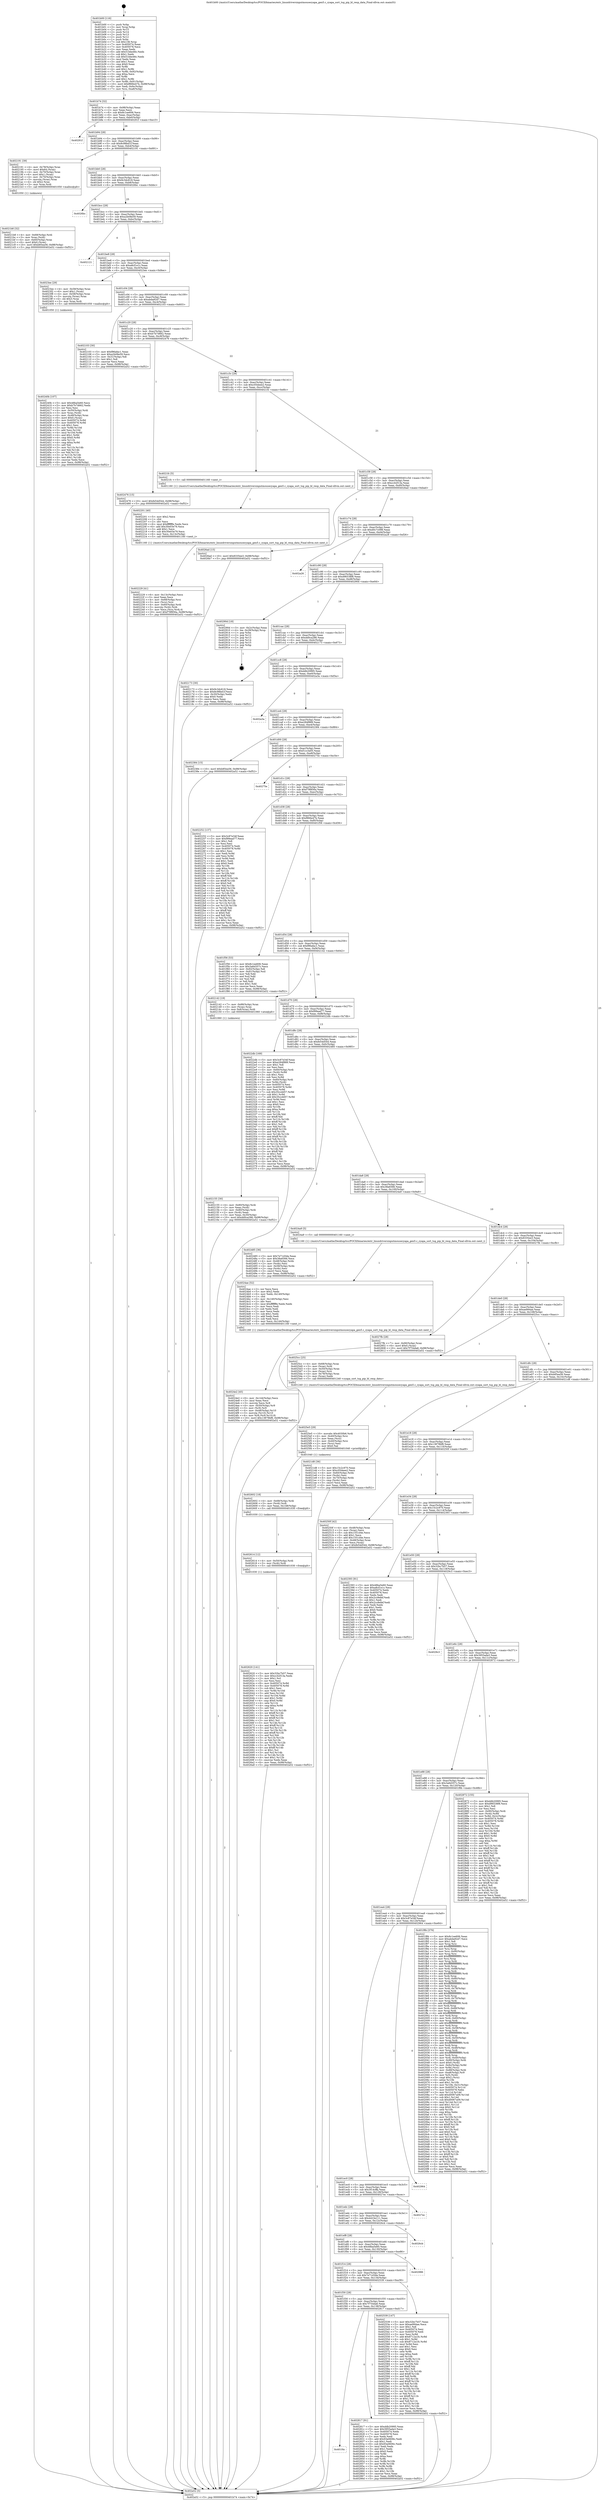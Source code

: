 digraph "0x401b00" {
  label = "0x401b00 (/mnt/c/Users/mathe/Desktop/tcc/POCII/binaries/extr_linuxdriversinputmousecyapa_gen5.c_cyapa_sort_tsg_pip_bl_resp_data_Final-ollvm.out::main(0))"
  labelloc = "t"
  node[shape=record]

  Entry [label="",width=0.3,height=0.3,shape=circle,fillcolor=black,style=filled]
  "0x401b74" [label="{
     0x401b74 [32]\l
     | [instrs]\l
     &nbsp;&nbsp;0x401b74 \<+6\>: mov -0x98(%rbp),%eax\l
     &nbsp;&nbsp;0x401b7a \<+2\>: mov %eax,%ecx\l
     &nbsp;&nbsp;0x401b7c \<+6\>: sub $0x8c1ee606,%ecx\l
     &nbsp;&nbsp;0x401b82 \<+6\>: mov %eax,-0xac(%rbp)\l
     &nbsp;&nbsp;0x401b88 \<+6\>: mov %ecx,-0xb0(%rbp)\l
     &nbsp;&nbsp;0x401b8e \<+6\>: je 000000000040291f \<main+0xe1f\>\l
  }"]
  "0x40291f" [label="{
     0x40291f\l
  }", style=dashed]
  "0x401b94" [label="{
     0x401b94 [28]\l
     | [instrs]\l
     &nbsp;&nbsp;0x401b94 \<+5\>: jmp 0000000000401b99 \<main+0x99\>\l
     &nbsp;&nbsp;0x401b99 \<+6\>: mov -0xac(%rbp),%eax\l
     &nbsp;&nbsp;0x401b9f \<+5\>: sub $0x8c98bd1f,%eax\l
     &nbsp;&nbsp;0x401ba4 \<+6\>: mov %eax,-0xb4(%rbp)\l
     &nbsp;&nbsp;0x401baa \<+6\>: je 0000000000402191 \<main+0x691\>\l
  }"]
  Exit [label="",width=0.3,height=0.3,shape=circle,fillcolor=black,style=filled,peripheries=2]
  "0x402191" [label="{
     0x402191 [39]\l
     | [instrs]\l
     &nbsp;&nbsp;0x402191 \<+4\>: mov -0x78(%rbp),%rax\l
     &nbsp;&nbsp;0x402195 \<+6\>: movl $0x64,(%rax)\l
     &nbsp;&nbsp;0x40219b \<+4\>: mov -0x70(%rbp),%rax\l
     &nbsp;&nbsp;0x40219f \<+6\>: movl $0x1,(%rax)\l
     &nbsp;&nbsp;0x4021a5 \<+4\>: mov -0x70(%rbp),%rax\l
     &nbsp;&nbsp;0x4021a9 \<+3\>: movslq (%rax),%rax\l
     &nbsp;&nbsp;0x4021ac \<+4\>: shl $0x2,%rax\l
     &nbsp;&nbsp;0x4021b0 \<+3\>: mov %rax,%rdi\l
     &nbsp;&nbsp;0x4021b3 \<+5\>: call 0000000000401050 \<malloc@plt\>\l
     | [calls]\l
     &nbsp;&nbsp;0x401050 \{1\} (unknown)\l
  }"]
  "0x401bb0" [label="{
     0x401bb0 [28]\l
     | [instrs]\l
     &nbsp;&nbsp;0x401bb0 \<+5\>: jmp 0000000000401bb5 \<main+0xb5\>\l
     &nbsp;&nbsp;0x401bb5 \<+6\>: mov -0xac(%rbp),%eax\l
     &nbsp;&nbsp;0x401bbb \<+5\>: sub $0x9c3dc618,%eax\l
     &nbsp;&nbsp;0x401bc0 \<+6\>: mov %eax,-0xb8(%rbp)\l
     &nbsp;&nbsp;0x401bc6 \<+6\>: je 00000000004026bc \<main+0xbbc\>\l
  }"]
  "0x401f4c" [label="{
     0x401f4c\l
  }", style=dashed]
  "0x4026bc" [label="{
     0x4026bc\l
  }", style=dashed]
  "0x401bcc" [label="{
     0x401bcc [28]\l
     | [instrs]\l
     &nbsp;&nbsp;0x401bcc \<+5\>: jmp 0000000000401bd1 \<main+0xd1\>\l
     &nbsp;&nbsp;0x401bd1 \<+6\>: mov -0xac(%rbp),%eax\l
     &nbsp;&nbsp;0x401bd7 \<+5\>: sub $0xa2b08e59,%eax\l
     &nbsp;&nbsp;0x401bdc \<+6\>: mov %eax,-0xbc(%rbp)\l
     &nbsp;&nbsp;0x401be2 \<+6\>: je 0000000000402121 \<main+0x621\>\l
  }"]
  "0x402817" [label="{
     0x402817 [91]\l
     | [instrs]\l
     &nbsp;&nbsp;0x402817 \<+5\>: mov $0xddb20995,%eax\l
     &nbsp;&nbsp;0x40281c \<+5\>: mov $0x3955ada3,%ecx\l
     &nbsp;&nbsp;0x402821 \<+7\>: mov 0x405074,%edx\l
     &nbsp;&nbsp;0x402828 \<+7\>: mov 0x405078,%esi\l
     &nbsp;&nbsp;0x40282f \<+2\>: mov %edx,%edi\l
     &nbsp;&nbsp;0x402831 \<+6\>: add $0x93a0606c,%edi\l
     &nbsp;&nbsp;0x402837 \<+3\>: sub $0x1,%edi\l
     &nbsp;&nbsp;0x40283a \<+6\>: sub $0x93a0606c,%edi\l
     &nbsp;&nbsp;0x402840 \<+3\>: imul %edi,%edx\l
     &nbsp;&nbsp;0x402843 \<+3\>: and $0x1,%edx\l
     &nbsp;&nbsp;0x402846 \<+3\>: cmp $0x0,%edx\l
     &nbsp;&nbsp;0x402849 \<+4\>: sete %r8b\l
     &nbsp;&nbsp;0x40284d \<+3\>: cmp $0xa,%esi\l
     &nbsp;&nbsp;0x402850 \<+4\>: setl %r9b\l
     &nbsp;&nbsp;0x402854 \<+3\>: mov %r8b,%r10b\l
     &nbsp;&nbsp;0x402857 \<+3\>: and %r9b,%r10b\l
     &nbsp;&nbsp;0x40285a \<+3\>: xor %r9b,%r8b\l
     &nbsp;&nbsp;0x40285d \<+3\>: or %r8b,%r10b\l
     &nbsp;&nbsp;0x402860 \<+4\>: test $0x1,%r10b\l
     &nbsp;&nbsp;0x402864 \<+3\>: cmovne %ecx,%eax\l
     &nbsp;&nbsp;0x402867 \<+6\>: mov %eax,-0x98(%rbp)\l
     &nbsp;&nbsp;0x40286d \<+5\>: jmp 0000000000402a52 \<main+0xf52\>\l
  }"]
  "0x402121" [label="{
     0x402121\l
  }", style=dashed]
  "0x401be8" [label="{
     0x401be8 [28]\l
     | [instrs]\l
     &nbsp;&nbsp;0x401be8 \<+5\>: jmp 0000000000401bed \<main+0xed\>\l
     &nbsp;&nbsp;0x401bed \<+6\>: mov -0xac(%rbp),%eax\l
     &nbsp;&nbsp;0x401bf3 \<+5\>: sub $0xa8cf1e1c,%eax\l
     &nbsp;&nbsp;0x401bf8 \<+6\>: mov %eax,-0xc0(%rbp)\l
     &nbsp;&nbsp;0x401bfe \<+6\>: je 00000000004023ee \<main+0x8ee\>\l
  }"]
  "0x402620" [label="{
     0x402620 [141]\l
     | [instrs]\l
     &nbsp;&nbsp;0x402620 \<+5\>: mov $0x32bc7b57,%eax\l
     &nbsp;&nbsp;0x402625 \<+5\>: mov $0xcc42f13a,%edx\l
     &nbsp;&nbsp;0x40262a \<+2\>: mov $0x1,%cl\l
     &nbsp;&nbsp;0x40262c \<+2\>: xor %esi,%esi\l
     &nbsp;&nbsp;0x40262e \<+8\>: mov 0x405074,%r8d\l
     &nbsp;&nbsp;0x402636 \<+8\>: mov 0x405078,%r9d\l
     &nbsp;&nbsp;0x40263e \<+3\>: sub $0x1,%esi\l
     &nbsp;&nbsp;0x402641 \<+3\>: mov %r8d,%r10d\l
     &nbsp;&nbsp;0x402644 \<+3\>: add %esi,%r10d\l
     &nbsp;&nbsp;0x402647 \<+4\>: imul %r10d,%r8d\l
     &nbsp;&nbsp;0x40264b \<+4\>: and $0x1,%r8d\l
     &nbsp;&nbsp;0x40264f \<+4\>: cmp $0x0,%r8d\l
     &nbsp;&nbsp;0x402653 \<+4\>: sete %r11b\l
     &nbsp;&nbsp;0x402657 \<+4\>: cmp $0xa,%r9d\l
     &nbsp;&nbsp;0x40265b \<+3\>: setl %bl\l
     &nbsp;&nbsp;0x40265e \<+3\>: mov %r11b,%r14b\l
     &nbsp;&nbsp;0x402661 \<+4\>: xor $0xff,%r14b\l
     &nbsp;&nbsp;0x402665 \<+3\>: mov %bl,%r15b\l
     &nbsp;&nbsp;0x402668 \<+4\>: xor $0xff,%r15b\l
     &nbsp;&nbsp;0x40266c \<+3\>: xor $0x1,%cl\l
     &nbsp;&nbsp;0x40266f \<+3\>: mov %r14b,%r12b\l
     &nbsp;&nbsp;0x402672 \<+4\>: and $0xff,%r12b\l
     &nbsp;&nbsp;0x402676 \<+3\>: and %cl,%r11b\l
     &nbsp;&nbsp;0x402679 \<+3\>: mov %r15b,%r13b\l
     &nbsp;&nbsp;0x40267c \<+4\>: and $0xff,%r13b\l
     &nbsp;&nbsp;0x402680 \<+2\>: and %cl,%bl\l
     &nbsp;&nbsp;0x402682 \<+3\>: or %r11b,%r12b\l
     &nbsp;&nbsp;0x402685 \<+3\>: or %bl,%r13b\l
     &nbsp;&nbsp;0x402688 \<+3\>: xor %r13b,%r12b\l
     &nbsp;&nbsp;0x40268b \<+3\>: or %r15b,%r14b\l
     &nbsp;&nbsp;0x40268e \<+4\>: xor $0xff,%r14b\l
     &nbsp;&nbsp;0x402692 \<+3\>: or $0x1,%cl\l
     &nbsp;&nbsp;0x402695 \<+3\>: and %cl,%r14b\l
     &nbsp;&nbsp;0x402698 \<+3\>: or %r14b,%r12b\l
     &nbsp;&nbsp;0x40269b \<+4\>: test $0x1,%r12b\l
     &nbsp;&nbsp;0x40269f \<+3\>: cmovne %edx,%eax\l
     &nbsp;&nbsp;0x4026a2 \<+6\>: mov %eax,-0x98(%rbp)\l
     &nbsp;&nbsp;0x4026a8 \<+5\>: jmp 0000000000402a52 \<main+0xf52\>\l
  }"]
  "0x4023ee" [label="{
     0x4023ee [29]\l
     | [instrs]\l
     &nbsp;&nbsp;0x4023ee \<+4\>: mov -0x58(%rbp),%rax\l
     &nbsp;&nbsp;0x4023f2 \<+6\>: movl $0x1,(%rax)\l
     &nbsp;&nbsp;0x4023f8 \<+4\>: mov -0x58(%rbp),%rax\l
     &nbsp;&nbsp;0x4023fc \<+3\>: movslq (%rax),%rax\l
     &nbsp;&nbsp;0x4023ff \<+4\>: shl $0x3,%rax\l
     &nbsp;&nbsp;0x402403 \<+3\>: mov %rax,%rdi\l
     &nbsp;&nbsp;0x402406 \<+5\>: call 0000000000401050 \<malloc@plt\>\l
     | [calls]\l
     &nbsp;&nbsp;0x401050 \{1\} (unknown)\l
  }"]
  "0x401c04" [label="{
     0x401c04 [28]\l
     | [instrs]\l
     &nbsp;&nbsp;0x401c04 \<+5\>: jmp 0000000000401c09 \<main+0x109\>\l
     &nbsp;&nbsp;0x401c09 \<+6\>: mov -0xac(%rbp),%eax\l
     &nbsp;&nbsp;0x401c0f \<+5\>: sub $0xabda92d7,%eax\l
     &nbsp;&nbsp;0x401c14 \<+6\>: mov %eax,-0xc4(%rbp)\l
     &nbsp;&nbsp;0x401c1a \<+6\>: je 0000000000402103 \<main+0x603\>\l
  }"]
  "0x402614" [label="{
     0x402614 [12]\l
     | [instrs]\l
     &nbsp;&nbsp;0x402614 \<+4\>: mov -0x50(%rbp),%rdi\l
     &nbsp;&nbsp;0x402618 \<+3\>: mov (%rdi),%rdi\l
     &nbsp;&nbsp;0x40261b \<+5\>: call 0000000000401030 \<free@plt\>\l
     | [calls]\l
     &nbsp;&nbsp;0x401030 \{1\} (unknown)\l
  }"]
  "0x402103" [label="{
     0x402103 [30]\l
     | [instrs]\l
     &nbsp;&nbsp;0x402103 \<+5\>: mov $0xf96afac1,%eax\l
     &nbsp;&nbsp;0x402108 \<+5\>: mov $0xa2b08e59,%ecx\l
     &nbsp;&nbsp;0x40210d \<+3\>: mov -0x31(%rbp),%dl\l
     &nbsp;&nbsp;0x402110 \<+3\>: test $0x1,%dl\l
     &nbsp;&nbsp;0x402113 \<+3\>: cmovne %ecx,%eax\l
     &nbsp;&nbsp;0x402116 \<+6\>: mov %eax,-0x98(%rbp)\l
     &nbsp;&nbsp;0x40211c \<+5\>: jmp 0000000000402a52 \<main+0xf52\>\l
  }"]
  "0x401c20" [label="{
     0x401c20 [28]\l
     | [instrs]\l
     &nbsp;&nbsp;0x401c20 \<+5\>: jmp 0000000000401c25 \<main+0x125\>\l
     &nbsp;&nbsp;0x401c25 \<+6\>: mov -0xac(%rbp),%eax\l
     &nbsp;&nbsp;0x401c2b \<+5\>: sub $0xb7b7d662,%eax\l
     &nbsp;&nbsp;0x401c30 \<+6\>: mov %eax,-0xc8(%rbp)\l
     &nbsp;&nbsp;0x401c36 \<+6\>: je 0000000000402476 \<main+0x976\>\l
  }"]
  "0x402602" [label="{
     0x402602 [18]\l
     | [instrs]\l
     &nbsp;&nbsp;0x402602 \<+4\>: mov -0x68(%rbp),%rdi\l
     &nbsp;&nbsp;0x402606 \<+3\>: mov (%rdi),%rdi\l
     &nbsp;&nbsp;0x402609 \<+6\>: mov %eax,-0x148(%rbp)\l
     &nbsp;&nbsp;0x40260f \<+5\>: call 0000000000401030 \<free@plt\>\l
     | [calls]\l
     &nbsp;&nbsp;0x401030 \{1\} (unknown)\l
  }"]
  "0x402476" [label="{
     0x402476 [15]\l
     | [instrs]\l
     &nbsp;&nbsp;0x402476 \<+10\>: movl $0xfe54d544,-0x98(%rbp)\l
     &nbsp;&nbsp;0x402480 \<+5\>: jmp 0000000000402a52 \<main+0xf52\>\l
  }"]
  "0x401c3c" [label="{
     0x401c3c [28]\l
     | [instrs]\l
     &nbsp;&nbsp;0x401c3c \<+5\>: jmp 0000000000401c41 \<main+0x141\>\l
     &nbsp;&nbsp;0x401c41 \<+6\>: mov -0xac(%rbp),%eax\l
     &nbsp;&nbsp;0x401c47 \<+5\>: sub $0xc05deee2,%eax\l
     &nbsp;&nbsp;0x401c4c \<+6\>: mov %eax,-0xcc(%rbp)\l
     &nbsp;&nbsp;0x401c52 \<+6\>: je 00000000004021fc \<main+0x6fc\>\l
  }"]
  "0x4025e5" [label="{
     0x4025e5 [29]\l
     | [instrs]\l
     &nbsp;&nbsp;0x4025e5 \<+10\>: movabs $0x4030b6,%rdi\l
     &nbsp;&nbsp;0x4025ef \<+4\>: mov -0x40(%rbp),%rsi\l
     &nbsp;&nbsp;0x4025f3 \<+2\>: mov %eax,(%rsi)\l
     &nbsp;&nbsp;0x4025f5 \<+4\>: mov -0x40(%rbp),%rsi\l
     &nbsp;&nbsp;0x4025f9 \<+2\>: mov (%rsi),%esi\l
     &nbsp;&nbsp;0x4025fb \<+2\>: mov $0x0,%al\l
     &nbsp;&nbsp;0x4025fd \<+5\>: call 0000000000401040 \<printf@plt\>\l
     | [calls]\l
     &nbsp;&nbsp;0x401040 \{1\} (unknown)\l
  }"]
  "0x4021fc" [label="{
     0x4021fc [5]\l
     | [instrs]\l
     &nbsp;&nbsp;0x4021fc \<+5\>: call 0000000000401160 \<next_i\>\l
     | [calls]\l
     &nbsp;&nbsp;0x401160 \{1\} (/mnt/c/Users/mathe/Desktop/tcc/POCII/binaries/extr_linuxdriversinputmousecyapa_gen5.c_cyapa_sort_tsg_pip_bl_resp_data_Final-ollvm.out::next_i)\l
  }"]
  "0x401c58" [label="{
     0x401c58 [28]\l
     | [instrs]\l
     &nbsp;&nbsp;0x401c58 \<+5\>: jmp 0000000000401c5d \<main+0x15d\>\l
     &nbsp;&nbsp;0x401c5d \<+6\>: mov -0xac(%rbp),%eax\l
     &nbsp;&nbsp;0x401c63 \<+5\>: sub $0xcc42f13a,%eax\l
     &nbsp;&nbsp;0x401c68 \<+6\>: mov %eax,-0xd0(%rbp)\l
     &nbsp;&nbsp;0x401c6e \<+6\>: je 00000000004026ad \<main+0xbad\>\l
  }"]
  "0x401f30" [label="{
     0x401f30 [28]\l
     | [instrs]\l
     &nbsp;&nbsp;0x401f30 \<+5\>: jmp 0000000000401f35 \<main+0x435\>\l
     &nbsp;&nbsp;0x401f35 \<+6\>: mov -0xac(%rbp),%eax\l
     &nbsp;&nbsp;0x401f3b \<+5\>: sub $0x7f754da6,%eax\l
     &nbsp;&nbsp;0x401f40 \<+6\>: mov %eax,-0x138(%rbp)\l
     &nbsp;&nbsp;0x401f46 \<+6\>: je 0000000000402817 \<main+0xd17\>\l
  }"]
  "0x4026ad" [label="{
     0x4026ad [15]\l
     | [instrs]\l
     &nbsp;&nbsp;0x4026ad \<+10\>: movl $0x8335ee3,-0x98(%rbp)\l
     &nbsp;&nbsp;0x4026b7 \<+5\>: jmp 0000000000402a52 \<main+0xf52\>\l
  }"]
  "0x401c74" [label="{
     0x401c74 [28]\l
     | [instrs]\l
     &nbsp;&nbsp;0x401c74 \<+5\>: jmp 0000000000401c79 \<main+0x179\>\l
     &nbsp;&nbsp;0x401c79 \<+6\>: mov -0xac(%rbp),%eax\l
     &nbsp;&nbsp;0x401c7f \<+5\>: sub $0xd0c7c098,%eax\l
     &nbsp;&nbsp;0x401c84 \<+6\>: mov %eax,-0xd4(%rbp)\l
     &nbsp;&nbsp;0x401c8a \<+6\>: je 0000000000402a26 \<main+0xf26\>\l
  }"]
  "0x402539" [label="{
     0x402539 [147]\l
     | [instrs]\l
     &nbsp;&nbsp;0x402539 \<+5\>: mov $0x32bc7b57,%eax\l
     &nbsp;&nbsp;0x40253e \<+5\>: mov $0xae994ae,%ecx\l
     &nbsp;&nbsp;0x402543 \<+2\>: mov $0x1,%dl\l
     &nbsp;&nbsp;0x402545 \<+7\>: mov 0x405074,%esi\l
     &nbsp;&nbsp;0x40254c \<+7\>: mov 0x405078,%edi\l
     &nbsp;&nbsp;0x402553 \<+3\>: mov %esi,%r8d\l
     &nbsp;&nbsp;0x402556 \<+7\>: add $0x8712a1fc,%r8d\l
     &nbsp;&nbsp;0x40255d \<+4\>: sub $0x1,%r8d\l
     &nbsp;&nbsp;0x402561 \<+7\>: sub $0x8712a1fc,%r8d\l
     &nbsp;&nbsp;0x402568 \<+4\>: imul %r8d,%esi\l
     &nbsp;&nbsp;0x40256c \<+3\>: and $0x1,%esi\l
     &nbsp;&nbsp;0x40256f \<+3\>: cmp $0x0,%esi\l
     &nbsp;&nbsp;0x402572 \<+4\>: sete %r9b\l
     &nbsp;&nbsp;0x402576 \<+3\>: cmp $0xa,%edi\l
     &nbsp;&nbsp;0x402579 \<+4\>: setl %r10b\l
     &nbsp;&nbsp;0x40257d \<+3\>: mov %r9b,%r11b\l
     &nbsp;&nbsp;0x402580 \<+4\>: xor $0xff,%r11b\l
     &nbsp;&nbsp;0x402584 \<+3\>: mov %r10b,%bl\l
     &nbsp;&nbsp;0x402587 \<+3\>: xor $0xff,%bl\l
     &nbsp;&nbsp;0x40258a \<+3\>: xor $0x1,%dl\l
     &nbsp;&nbsp;0x40258d \<+3\>: mov %r11b,%r14b\l
     &nbsp;&nbsp;0x402590 \<+4\>: and $0xff,%r14b\l
     &nbsp;&nbsp;0x402594 \<+3\>: and %dl,%r9b\l
     &nbsp;&nbsp;0x402597 \<+3\>: mov %bl,%r15b\l
     &nbsp;&nbsp;0x40259a \<+4\>: and $0xff,%r15b\l
     &nbsp;&nbsp;0x40259e \<+3\>: and %dl,%r10b\l
     &nbsp;&nbsp;0x4025a1 \<+3\>: or %r9b,%r14b\l
     &nbsp;&nbsp;0x4025a4 \<+3\>: or %r10b,%r15b\l
     &nbsp;&nbsp;0x4025a7 \<+3\>: xor %r15b,%r14b\l
     &nbsp;&nbsp;0x4025aa \<+3\>: or %bl,%r11b\l
     &nbsp;&nbsp;0x4025ad \<+4\>: xor $0xff,%r11b\l
     &nbsp;&nbsp;0x4025b1 \<+3\>: or $0x1,%dl\l
     &nbsp;&nbsp;0x4025b4 \<+3\>: and %dl,%r11b\l
     &nbsp;&nbsp;0x4025b7 \<+3\>: or %r11b,%r14b\l
     &nbsp;&nbsp;0x4025ba \<+4\>: test $0x1,%r14b\l
     &nbsp;&nbsp;0x4025be \<+3\>: cmovne %ecx,%eax\l
     &nbsp;&nbsp;0x4025c1 \<+6\>: mov %eax,-0x98(%rbp)\l
     &nbsp;&nbsp;0x4025c7 \<+5\>: jmp 0000000000402a52 \<main+0xf52\>\l
  }"]
  "0x402a26" [label="{
     0x402a26\l
  }", style=dashed]
  "0x401c90" [label="{
     0x401c90 [28]\l
     | [instrs]\l
     &nbsp;&nbsp;0x401c90 \<+5\>: jmp 0000000000401c95 \<main+0x195\>\l
     &nbsp;&nbsp;0x401c95 \<+6\>: mov -0xac(%rbp),%eax\l
     &nbsp;&nbsp;0x401c9b \<+5\>: sub $0xd96538f8,%eax\l
     &nbsp;&nbsp;0x401ca0 \<+6\>: mov %eax,-0xd8(%rbp)\l
     &nbsp;&nbsp;0x401ca6 \<+6\>: je 000000000040290d \<main+0xe0d\>\l
  }"]
  "0x401f14" [label="{
     0x401f14 [28]\l
     | [instrs]\l
     &nbsp;&nbsp;0x401f14 \<+5\>: jmp 0000000000401f19 \<main+0x419\>\l
     &nbsp;&nbsp;0x401f19 \<+6\>: mov -0xac(%rbp),%eax\l
     &nbsp;&nbsp;0x401f1f \<+5\>: sub $0x7e71d3da,%eax\l
     &nbsp;&nbsp;0x401f24 \<+6\>: mov %eax,-0x134(%rbp)\l
     &nbsp;&nbsp;0x401f2a \<+6\>: je 0000000000402539 \<main+0xa39\>\l
  }"]
  "0x40290d" [label="{
     0x40290d [18]\l
     | [instrs]\l
     &nbsp;&nbsp;0x40290d \<+3\>: mov -0x2c(%rbp),%eax\l
     &nbsp;&nbsp;0x402910 \<+4\>: lea -0x28(%rbp),%rsp\l
     &nbsp;&nbsp;0x402914 \<+1\>: pop %rbx\l
     &nbsp;&nbsp;0x402915 \<+2\>: pop %r12\l
     &nbsp;&nbsp;0x402917 \<+2\>: pop %r13\l
     &nbsp;&nbsp;0x402919 \<+2\>: pop %r14\l
     &nbsp;&nbsp;0x40291b \<+2\>: pop %r15\l
     &nbsp;&nbsp;0x40291d \<+1\>: pop %rbp\l
     &nbsp;&nbsp;0x40291e \<+1\>: ret\l
  }"]
  "0x401cac" [label="{
     0x401cac [28]\l
     | [instrs]\l
     &nbsp;&nbsp;0x401cac \<+5\>: jmp 0000000000401cb1 \<main+0x1b1\>\l
     &nbsp;&nbsp;0x401cb1 \<+6\>: mov -0xac(%rbp),%eax\l
     &nbsp;&nbsp;0x401cb7 \<+5\>: sub $0xdd0ca286,%eax\l
     &nbsp;&nbsp;0x401cbc \<+6\>: mov %eax,-0xdc(%rbp)\l
     &nbsp;&nbsp;0x401cc2 \<+6\>: je 0000000000402173 \<main+0x673\>\l
  }"]
  "0x402986" [label="{
     0x402986\l
  }", style=dashed]
  "0x402173" [label="{
     0x402173 [30]\l
     | [instrs]\l
     &nbsp;&nbsp;0x402173 \<+5\>: mov $0x9c3dc618,%eax\l
     &nbsp;&nbsp;0x402178 \<+5\>: mov $0x8c98bd1f,%ecx\l
     &nbsp;&nbsp;0x40217d \<+3\>: mov -0x30(%rbp),%edx\l
     &nbsp;&nbsp;0x402180 \<+3\>: cmp $0x0,%edx\l
     &nbsp;&nbsp;0x402183 \<+3\>: cmove %ecx,%eax\l
     &nbsp;&nbsp;0x402186 \<+6\>: mov %eax,-0x98(%rbp)\l
     &nbsp;&nbsp;0x40218c \<+5\>: jmp 0000000000402a52 \<main+0xf52\>\l
  }"]
  "0x401cc8" [label="{
     0x401cc8 [28]\l
     | [instrs]\l
     &nbsp;&nbsp;0x401cc8 \<+5\>: jmp 0000000000401ccd \<main+0x1cd\>\l
     &nbsp;&nbsp;0x401ccd \<+6\>: mov -0xac(%rbp),%eax\l
     &nbsp;&nbsp;0x401cd3 \<+5\>: sub $0xddb20995,%eax\l
     &nbsp;&nbsp;0x401cd8 \<+6\>: mov %eax,-0xe0(%rbp)\l
     &nbsp;&nbsp;0x401cde \<+6\>: je 0000000000402a3a \<main+0xf3a\>\l
  }"]
  "0x401ef8" [label="{
     0x401ef8 [28]\l
     | [instrs]\l
     &nbsp;&nbsp;0x401ef8 \<+5\>: jmp 0000000000401efd \<main+0x3fd\>\l
     &nbsp;&nbsp;0x401efd \<+6\>: mov -0xac(%rbp),%eax\l
     &nbsp;&nbsp;0x401f03 \<+5\>: sub $0x48ba5e60,%eax\l
     &nbsp;&nbsp;0x401f08 \<+6\>: mov %eax,-0x130(%rbp)\l
     &nbsp;&nbsp;0x401f0e \<+6\>: je 0000000000402986 \<main+0xe86\>\l
  }"]
  "0x402a3a" [label="{
     0x402a3a\l
  }", style=dashed]
  "0x401ce4" [label="{
     0x401ce4 [28]\l
     | [instrs]\l
     &nbsp;&nbsp;0x401ce4 \<+5\>: jmp 0000000000401ce9 \<main+0x1e9\>\l
     &nbsp;&nbsp;0x401ce9 \<+6\>: mov -0xac(%rbp),%eax\l
     &nbsp;&nbsp;0x401cef \<+5\>: sub $0xe284f889,%eax\l
     &nbsp;&nbsp;0x401cf4 \<+6\>: mov %eax,-0xe4(%rbp)\l
     &nbsp;&nbsp;0x401cfa \<+6\>: je 0000000000402384 \<main+0x884\>\l
  }"]
  "0x4026cb" [label="{
     0x4026cb\l
  }", style=dashed]
  "0x402384" [label="{
     0x402384 [15]\l
     | [instrs]\l
     &nbsp;&nbsp;0x402384 \<+10\>: movl $0xb85ea56,-0x98(%rbp)\l
     &nbsp;&nbsp;0x40238e \<+5\>: jmp 0000000000402a52 \<main+0xf52\>\l
  }"]
  "0x401d00" [label="{
     0x401d00 [28]\l
     | [instrs]\l
     &nbsp;&nbsp;0x401d00 \<+5\>: jmp 0000000000401d05 \<main+0x205\>\l
     &nbsp;&nbsp;0x401d05 \<+6\>: mov -0xac(%rbp),%eax\l
     &nbsp;&nbsp;0x401d0b \<+5\>: sub $0xf1cc3a05,%eax\l
     &nbsp;&nbsp;0x401d10 \<+6\>: mov %eax,-0xe8(%rbp)\l
     &nbsp;&nbsp;0x401d16 \<+6\>: je 000000000040275e \<main+0xc5e\>\l
  }"]
  "0x401edc" [label="{
     0x401edc [28]\l
     | [instrs]\l
     &nbsp;&nbsp;0x401edc \<+5\>: jmp 0000000000401ee1 \<main+0x3e1\>\l
     &nbsp;&nbsp;0x401ee1 \<+6\>: mov -0xac(%rbp),%eax\l
     &nbsp;&nbsp;0x401ee7 \<+5\>: sub $0x4423e111,%eax\l
     &nbsp;&nbsp;0x401eec \<+6\>: mov %eax,-0x12c(%rbp)\l
     &nbsp;&nbsp;0x401ef2 \<+6\>: je 00000000004026cb \<main+0xbcb\>\l
  }"]
  "0x40275e" [label="{
     0x40275e\l
  }", style=dashed]
  "0x401d1c" [label="{
     0x401d1c [28]\l
     | [instrs]\l
     &nbsp;&nbsp;0x401d1c \<+5\>: jmp 0000000000401d21 \<main+0x221\>\l
     &nbsp;&nbsp;0x401d21 \<+6\>: mov -0xac(%rbp),%eax\l
     &nbsp;&nbsp;0x401d27 \<+5\>: sub $0xf79f856a,%eax\l
     &nbsp;&nbsp;0x401d2c \<+6\>: mov %eax,-0xec(%rbp)\l
     &nbsp;&nbsp;0x401d32 \<+6\>: je 0000000000402252 \<main+0x752\>\l
  }"]
  "0x4027ec" [label="{
     0x4027ec\l
  }", style=dashed]
  "0x402252" [label="{
     0x402252 [137]\l
     | [instrs]\l
     &nbsp;&nbsp;0x402252 \<+5\>: mov $0x3c87e34f,%eax\l
     &nbsp;&nbsp;0x402257 \<+5\>: mov $0xf99ead77,%ecx\l
     &nbsp;&nbsp;0x40225c \<+2\>: mov $0x1,%dl\l
     &nbsp;&nbsp;0x40225e \<+2\>: xor %esi,%esi\l
     &nbsp;&nbsp;0x402260 \<+7\>: mov 0x405074,%edi\l
     &nbsp;&nbsp;0x402267 \<+8\>: mov 0x405078,%r8d\l
     &nbsp;&nbsp;0x40226f \<+3\>: sub $0x1,%esi\l
     &nbsp;&nbsp;0x402272 \<+3\>: mov %edi,%r9d\l
     &nbsp;&nbsp;0x402275 \<+3\>: add %esi,%r9d\l
     &nbsp;&nbsp;0x402278 \<+4\>: imul %r9d,%edi\l
     &nbsp;&nbsp;0x40227c \<+3\>: and $0x1,%edi\l
     &nbsp;&nbsp;0x40227f \<+3\>: cmp $0x0,%edi\l
     &nbsp;&nbsp;0x402282 \<+4\>: sete %r10b\l
     &nbsp;&nbsp;0x402286 \<+4\>: cmp $0xa,%r8d\l
     &nbsp;&nbsp;0x40228a \<+4\>: setl %r11b\l
     &nbsp;&nbsp;0x40228e \<+3\>: mov %r10b,%bl\l
     &nbsp;&nbsp;0x402291 \<+3\>: xor $0xff,%bl\l
     &nbsp;&nbsp;0x402294 \<+3\>: mov %r11b,%r14b\l
     &nbsp;&nbsp;0x402297 \<+4\>: xor $0xff,%r14b\l
     &nbsp;&nbsp;0x40229b \<+3\>: xor $0x0,%dl\l
     &nbsp;&nbsp;0x40229e \<+3\>: mov %bl,%r15b\l
     &nbsp;&nbsp;0x4022a1 \<+4\>: and $0x0,%r15b\l
     &nbsp;&nbsp;0x4022a5 \<+3\>: and %dl,%r10b\l
     &nbsp;&nbsp;0x4022a8 \<+3\>: mov %r14b,%r12b\l
     &nbsp;&nbsp;0x4022ab \<+4\>: and $0x0,%r12b\l
     &nbsp;&nbsp;0x4022af \<+3\>: and %dl,%r11b\l
     &nbsp;&nbsp;0x4022b2 \<+3\>: or %r10b,%r15b\l
     &nbsp;&nbsp;0x4022b5 \<+3\>: or %r11b,%r12b\l
     &nbsp;&nbsp;0x4022b8 \<+3\>: xor %r12b,%r15b\l
     &nbsp;&nbsp;0x4022bb \<+3\>: or %r14b,%bl\l
     &nbsp;&nbsp;0x4022be \<+3\>: xor $0xff,%bl\l
     &nbsp;&nbsp;0x4022c1 \<+3\>: or $0x0,%dl\l
     &nbsp;&nbsp;0x4022c4 \<+2\>: and %dl,%bl\l
     &nbsp;&nbsp;0x4022c6 \<+3\>: or %bl,%r15b\l
     &nbsp;&nbsp;0x4022c9 \<+4\>: test $0x1,%r15b\l
     &nbsp;&nbsp;0x4022cd \<+3\>: cmovne %ecx,%eax\l
     &nbsp;&nbsp;0x4022d0 \<+6\>: mov %eax,-0x98(%rbp)\l
     &nbsp;&nbsp;0x4022d6 \<+5\>: jmp 0000000000402a52 \<main+0xf52\>\l
  }"]
  "0x401d38" [label="{
     0x401d38 [28]\l
     | [instrs]\l
     &nbsp;&nbsp;0x401d38 \<+5\>: jmp 0000000000401d3d \<main+0x23d\>\l
     &nbsp;&nbsp;0x401d3d \<+6\>: mov -0xac(%rbp),%eax\l
     &nbsp;&nbsp;0x401d43 \<+5\>: sub $0xf866e47b,%eax\l
     &nbsp;&nbsp;0x401d48 \<+6\>: mov %eax,-0xf0(%rbp)\l
     &nbsp;&nbsp;0x401d4e \<+6\>: je 0000000000401f56 \<main+0x456\>\l
  }"]
  "0x401ec0" [label="{
     0x401ec0 [28]\l
     | [instrs]\l
     &nbsp;&nbsp;0x401ec0 \<+5\>: jmp 0000000000401ec5 \<main+0x3c5\>\l
     &nbsp;&nbsp;0x401ec5 \<+6\>: mov -0xac(%rbp),%eax\l
     &nbsp;&nbsp;0x401ecb \<+5\>: sub $0x3f14cffa,%eax\l
     &nbsp;&nbsp;0x401ed0 \<+6\>: mov %eax,-0x128(%rbp)\l
     &nbsp;&nbsp;0x401ed6 \<+6\>: je 00000000004027ec \<main+0xcec\>\l
  }"]
  "0x401f56" [label="{
     0x401f56 [53]\l
     | [instrs]\l
     &nbsp;&nbsp;0x401f56 \<+5\>: mov $0x8c1ee606,%eax\l
     &nbsp;&nbsp;0x401f5b \<+5\>: mov $0x3a6d357c,%ecx\l
     &nbsp;&nbsp;0x401f60 \<+6\>: mov -0x92(%rbp),%dl\l
     &nbsp;&nbsp;0x401f66 \<+7\>: mov -0x91(%rbp),%sil\l
     &nbsp;&nbsp;0x401f6d \<+3\>: mov %dl,%dil\l
     &nbsp;&nbsp;0x401f70 \<+3\>: and %sil,%dil\l
     &nbsp;&nbsp;0x401f73 \<+3\>: xor %sil,%dl\l
     &nbsp;&nbsp;0x401f76 \<+3\>: or %dl,%dil\l
     &nbsp;&nbsp;0x401f79 \<+4\>: test $0x1,%dil\l
     &nbsp;&nbsp;0x401f7d \<+3\>: cmovne %ecx,%eax\l
     &nbsp;&nbsp;0x401f80 \<+6\>: mov %eax,-0x98(%rbp)\l
     &nbsp;&nbsp;0x401f86 \<+5\>: jmp 0000000000402a52 \<main+0xf52\>\l
  }"]
  "0x401d54" [label="{
     0x401d54 [28]\l
     | [instrs]\l
     &nbsp;&nbsp;0x401d54 \<+5\>: jmp 0000000000401d59 \<main+0x259\>\l
     &nbsp;&nbsp;0x401d59 \<+6\>: mov -0xac(%rbp),%eax\l
     &nbsp;&nbsp;0x401d5f \<+5\>: sub $0xf96afac1,%eax\l
     &nbsp;&nbsp;0x401d64 \<+6\>: mov %eax,-0xf4(%rbp)\l
     &nbsp;&nbsp;0x401d6a \<+6\>: je 0000000000402142 \<main+0x642\>\l
  }"]
  "0x402a52" [label="{
     0x402a52 [5]\l
     | [instrs]\l
     &nbsp;&nbsp;0x402a52 \<+5\>: jmp 0000000000401b74 \<main+0x74\>\l
  }"]
  "0x401b00" [label="{
     0x401b00 [116]\l
     | [instrs]\l
     &nbsp;&nbsp;0x401b00 \<+1\>: push %rbp\l
     &nbsp;&nbsp;0x401b01 \<+3\>: mov %rsp,%rbp\l
     &nbsp;&nbsp;0x401b04 \<+2\>: push %r15\l
     &nbsp;&nbsp;0x401b06 \<+2\>: push %r14\l
     &nbsp;&nbsp;0x401b08 \<+2\>: push %r13\l
     &nbsp;&nbsp;0x401b0a \<+2\>: push %r12\l
     &nbsp;&nbsp;0x401b0c \<+1\>: push %rbx\l
     &nbsp;&nbsp;0x401b0d \<+7\>: sub $0x138,%rsp\l
     &nbsp;&nbsp;0x401b14 \<+7\>: mov 0x405074,%eax\l
     &nbsp;&nbsp;0x401b1b \<+7\>: mov 0x405078,%ecx\l
     &nbsp;&nbsp;0x401b22 \<+2\>: mov %eax,%edx\l
     &nbsp;&nbsp;0x401b24 \<+6\>: add $0x51bbe46c,%edx\l
     &nbsp;&nbsp;0x401b2a \<+3\>: sub $0x1,%edx\l
     &nbsp;&nbsp;0x401b2d \<+6\>: sub $0x51bbe46c,%edx\l
     &nbsp;&nbsp;0x401b33 \<+3\>: imul %edx,%eax\l
     &nbsp;&nbsp;0x401b36 \<+3\>: and $0x1,%eax\l
     &nbsp;&nbsp;0x401b39 \<+3\>: cmp $0x0,%eax\l
     &nbsp;&nbsp;0x401b3c \<+4\>: sete %r8b\l
     &nbsp;&nbsp;0x401b40 \<+4\>: and $0x1,%r8b\l
     &nbsp;&nbsp;0x401b44 \<+7\>: mov %r8b,-0x92(%rbp)\l
     &nbsp;&nbsp;0x401b4b \<+3\>: cmp $0xa,%ecx\l
     &nbsp;&nbsp;0x401b4e \<+4\>: setl %r8b\l
     &nbsp;&nbsp;0x401b52 \<+4\>: and $0x1,%r8b\l
     &nbsp;&nbsp;0x401b56 \<+7\>: mov %r8b,-0x91(%rbp)\l
     &nbsp;&nbsp;0x401b5d \<+10\>: movl $0xf866e47b,-0x98(%rbp)\l
     &nbsp;&nbsp;0x401b67 \<+6\>: mov %edi,-0x9c(%rbp)\l
     &nbsp;&nbsp;0x401b6d \<+7\>: mov %rsi,-0xa8(%rbp)\l
  }"]
  "0x402964" [label="{
     0x402964\l
  }", style=dashed]
  "0x402142" [label="{
     0x402142 [19]\l
     | [instrs]\l
     &nbsp;&nbsp;0x402142 \<+7\>: mov -0x88(%rbp),%rax\l
     &nbsp;&nbsp;0x402149 \<+3\>: mov (%rax),%rax\l
     &nbsp;&nbsp;0x40214c \<+4\>: mov 0x8(%rax),%rdi\l
     &nbsp;&nbsp;0x402150 \<+5\>: call 0000000000401060 \<atoi@plt\>\l
     | [calls]\l
     &nbsp;&nbsp;0x401060 \{1\} (unknown)\l
  }"]
  "0x401d70" [label="{
     0x401d70 [28]\l
     | [instrs]\l
     &nbsp;&nbsp;0x401d70 \<+5\>: jmp 0000000000401d75 \<main+0x275\>\l
     &nbsp;&nbsp;0x401d75 \<+6\>: mov -0xac(%rbp),%eax\l
     &nbsp;&nbsp;0x401d7b \<+5\>: sub $0xf99ead77,%eax\l
     &nbsp;&nbsp;0x401d80 \<+6\>: mov %eax,-0xf8(%rbp)\l
     &nbsp;&nbsp;0x401d86 \<+6\>: je 00000000004022db \<main+0x7db\>\l
  }"]
  "0x4024e2" [label="{
     0x4024e2 [45]\l
     | [instrs]\l
     &nbsp;&nbsp;0x4024e2 \<+6\>: mov -0x144(%rbp),%ecx\l
     &nbsp;&nbsp;0x4024e8 \<+3\>: imul %eax,%ecx\l
     &nbsp;&nbsp;0x4024eb \<+3\>: movslq %ecx,%r8\l
     &nbsp;&nbsp;0x4024ee \<+4\>: mov -0x50(%rbp),%r9\l
     &nbsp;&nbsp;0x4024f2 \<+3\>: mov (%r9),%r9\l
     &nbsp;&nbsp;0x4024f5 \<+4\>: mov -0x48(%rbp),%r10\l
     &nbsp;&nbsp;0x4024f9 \<+3\>: movslq (%r10),%r10\l
     &nbsp;&nbsp;0x4024fc \<+4\>: mov %r8,(%r9,%r10,8)\l
     &nbsp;&nbsp;0x402500 \<+10\>: movl $0x13879bf8,-0x98(%rbp)\l
     &nbsp;&nbsp;0x40250a \<+5\>: jmp 0000000000402a52 \<main+0xf52\>\l
  }"]
  "0x4022db" [label="{
     0x4022db [169]\l
     | [instrs]\l
     &nbsp;&nbsp;0x4022db \<+5\>: mov $0x3c87e34f,%eax\l
     &nbsp;&nbsp;0x4022e0 \<+5\>: mov $0xe284f889,%ecx\l
     &nbsp;&nbsp;0x4022e5 \<+2\>: mov $0x1,%dl\l
     &nbsp;&nbsp;0x4022e7 \<+2\>: xor %esi,%esi\l
     &nbsp;&nbsp;0x4022e9 \<+4\>: mov -0x60(%rbp),%rdi\l
     &nbsp;&nbsp;0x4022ed \<+3\>: mov (%rdi),%r8d\l
     &nbsp;&nbsp;0x4022f0 \<+3\>: sub $0x1,%esi\l
     &nbsp;&nbsp;0x4022f3 \<+3\>: sub %esi,%r8d\l
     &nbsp;&nbsp;0x4022f6 \<+4\>: mov -0x60(%rbp),%rdi\l
     &nbsp;&nbsp;0x4022fa \<+3\>: mov %r8d,(%rdi)\l
     &nbsp;&nbsp;0x4022fd \<+7\>: mov 0x405074,%esi\l
     &nbsp;&nbsp;0x402304 \<+8\>: mov 0x405078,%r8d\l
     &nbsp;&nbsp;0x40230c \<+3\>: mov %esi,%r9d\l
     &nbsp;&nbsp;0x40230f \<+7\>: sub $0x35ccdd57,%r9d\l
     &nbsp;&nbsp;0x402316 \<+4\>: sub $0x1,%r9d\l
     &nbsp;&nbsp;0x40231a \<+7\>: add $0x35ccdd57,%r9d\l
     &nbsp;&nbsp;0x402321 \<+4\>: imul %r9d,%esi\l
     &nbsp;&nbsp;0x402325 \<+3\>: and $0x1,%esi\l
     &nbsp;&nbsp;0x402328 \<+3\>: cmp $0x0,%esi\l
     &nbsp;&nbsp;0x40232b \<+4\>: sete %r10b\l
     &nbsp;&nbsp;0x40232f \<+4\>: cmp $0xa,%r8d\l
     &nbsp;&nbsp;0x402333 \<+4\>: setl %r11b\l
     &nbsp;&nbsp;0x402337 \<+3\>: mov %r10b,%bl\l
     &nbsp;&nbsp;0x40233a \<+3\>: xor $0xff,%bl\l
     &nbsp;&nbsp;0x40233d \<+3\>: mov %r11b,%r14b\l
     &nbsp;&nbsp;0x402340 \<+4\>: xor $0xff,%r14b\l
     &nbsp;&nbsp;0x402344 \<+3\>: xor $0x1,%dl\l
     &nbsp;&nbsp;0x402347 \<+3\>: mov %bl,%r15b\l
     &nbsp;&nbsp;0x40234a \<+4\>: and $0xff,%r15b\l
     &nbsp;&nbsp;0x40234e \<+3\>: and %dl,%r10b\l
     &nbsp;&nbsp;0x402351 \<+3\>: mov %r14b,%r12b\l
     &nbsp;&nbsp;0x402354 \<+4\>: and $0xff,%r12b\l
     &nbsp;&nbsp;0x402358 \<+3\>: and %dl,%r11b\l
     &nbsp;&nbsp;0x40235b \<+3\>: or %r10b,%r15b\l
     &nbsp;&nbsp;0x40235e \<+3\>: or %r11b,%r12b\l
     &nbsp;&nbsp;0x402361 \<+3\>: xor %r12b,%r15b\l
     &nbsp;&nbsp;0x402364 \<+3\>: or %r14b,%bl\l
     &nbsp;&nbsp;0x402367 \<+3\>: xor $0xff,%bl\l
     &nbsp;&nbsp;0x40236a \<+3\>: or $0x1,%dl\l
     &nbsp;&nbsp;0x40236d \<+2\>: and %dl,%bl\l
     &nbsp;&nbsp;0x40236f \<+3\>: or %bl,%r15b\l
     &nbsp;&nbsp;0x402372 \<+4\>: test $0x1,%r15b\l
     &nbsp;&nbsp;0x402376 \<+3\>: cmovne %ecx,%eax\l
     &nbsp;&nbsp;0x402379 \<+6\>: mov %eax,-0x98(%rbp)\l
     &nbsp;&nbsp;0x40237f \<+5\>: jmp 0000000000402a52 \<main+0xf52\>\l
  }"]
  "0x401d8c" [label="{
     0x401d8c [28]\l
     | [instrs]\l
     &nbsp;&nbsp;0x401d8c \<+5\>: jmp 0000000000401d91 \<main+0x291\>\l
     &nbsp;&nbsp;0x401d91 \<+6\>: mov -0xac(%rbp),%eax\l
     &nbsp;&nbsp;0x401d97 \<+5\>: sub $0xfe54d544,%eax\l
     &nbsp;&nbsp;0x401d9c \<+6\>: mov %eax,-0xfc(%rbp)\l
     &nbsp;&nbsp;0x401da2 \<+6\>: je 0000000000402485 \<main+0x985\>\l
  }"]
  "0x4024ae" [label="{
     0x4024ae [52]\l
     | [instrs]\l
     &nbsp;&nbsp;0x4024ae \<+2\>: xor %ecx,%ecx\l
     &nbsp;&nbsp;0x4024b0 \<+5\>: mov $0x2,%edx\l
     &nbsp;&nbsp;0x4024b5 \<+6\>: mov %edx,-0x140(%rbp)\l
     &nbsp;&nbsp;0x4024bb \<+1\>: cltd\l
     &nbsp;&nbsp;0x4024bc \<+6\>: mov -0x140(%rbp),%esi\l
     &nbsp;&nbsp;0x4024c2 \<+2\>: idiv %esi\l
     &nbsp;&nbsp;0x4024c4 \<+6\>: imul $0xfffffffe,%edx,%edx\l
     &nbsp;&nbsp;0x4024ca \<+2\>: mov %ecx,%edi\l
     &nbsp;&nbsp;0x4024cc \<+2\>: sub %edx,%edi\l
     &nbsp;&nbsp;0x4024ce \<+2\>: mov %ecx,%edx\l
     &nbsp;&nbsp;0x4024d0 \<+3\>: sub $0x1,%edx\l
     &nbsp;&nbsp;0x4024d3 \<+2\>: add %edx,%edi\l
     &nbsp;&nbsp;0x4024d5 \<+2\>: sub %edi,%ecx\l
     &nbsp;&nbsp;0x4024d7 \<+6\>: mov %ecx,-0x144(%rbp)\l
     &nbsp;&nbsp;0x4024dd \<+5\>: call 0000000000401160 \<next_i\>\l
     | [calls]\l
     &nbsp;&nbsp;0x401160 \{1\} (/mnt/c/Users/mathe/Desktop/tcc/POCII/binaries/extr_linuxdriversinputmousecyapa_gen5.c_cyapa_sort_tsg_pip_bl_resp_data_Final-ollvm.out::next_i)\l
  }"]
  "0x402485" [label="{
     0x402485 [36]\l
     | [instrs]\l
     &nbsp;&nbsp;0x402485 \<+5\>: mov $0x7e71d3da,%eax\l
     &nbsp;&nbsp;0x40248a \<+5\>: mov $0x38a6566,%ecx\l
     &nbsp;&nbsp;0x40248f \<+4\>: mov -0x48(%rbp),%rdx\l
     &nbsp;&nbsp;0x402493 \<+2\>: mov (%rdx),%esi\l
     &nbsp;&nbsp;0x402495 \<+4\>: mov -0x58(%rbp),%rdx\l
     &nbsp;&nbsp;0x402499 \<+2\>: cmp (%rdx),%esi\l
     &nbsp;&nbsp;0x40249b \<+3\>: cmovl %ecx,%eax\l
     &nbsp;&nbsp;0x40249e \<+6\>: mov %eax,-0x98(%rbp)\l
     &nbsp;&nbsp;0x4024a4 \<+5\>: jmp 0000000000402a52 \<main+0xf52\>\l
  }"]
  "0x401da8" [label="{
     0x401da8 [28]\l
     | [instrs]\l
     &nbsp;&nbsp;0x401da8 \<+5\>: jmp 0000000000401dad \<main+0x2ad\>\l
     &nbsp;&nbsp;0x401dad \<+6\>: mov -0xac(%rbp),%eax\l
     &nbsp;&nbsp;0x401db3 \<+5\>: sub $0x38a6566,%eax\l
     &nbsp;&nbsp;0x401db8 \<+6\>: mov %eax,-0x100(%rbp)\l
     &nbsp;&nbsp;0x401dbe \<+6\>: je 00000000004024a9 \<main+0x9a9\>\l
  }"]
  "0x40240b" [label="{
     0x40240b [107]\l
     | [instrs]\l
     &nbsp;&nbsp;0x40240b \<+5\>: mov $0x48ba5e60,%ecx\l
     &nbsp;&nbsp;0x402410 \<+5\>: mov $0xb7b7d662,%edx\l
     &nbsp;&nbsp;0x402415 \<+2\>: xor %esi,%esi\l
     &nbsp;&nbsp;0x402417 \<+4\>: mov -0x50(%rbp),%rdi\l
     &nbsp;&nbsp;0x40241b \<+3\>: mov %rax,(%rdi)\l
     &nbsp;&nbsp;0x40241e \<+4\>: mov -0x48(%rbp),%rax\l
     &nbsp;&nbsp;0x402422 \<+6\>: movl $0x0,(%rax)\l
     &nbsp;&nbsp;0x402428 \<+8\>: mov 0x405074,%r8d\l
     &nbsp;&nbsp;0x402430 \<+8\>: mov 0x405078,%r9d\l
     &nbsp;&nbsp;0x402438 \<+3\>: sub $0x1,%esi\l
     &nbsp;&nbsp;0x40243b \<+3\>: mov %r8d,%r10d\l
     &nbsp;&nbsp;0x40243e \<+3\>: add %esi,%r10d\l
     &nbsp;&nbsp;0x402441 \<+4\>: imul %r10d,%r8d\l
     &nbsp;&nbsp;0x402445 \<+4\>: and $0x1,%r8d\l
     &nbsp;&nbsp;0x402449 \<+4\>: cmp $0x0,%r8d\l
     &nbsp;&nbsp;0x40244d \<+4\>: sete %r11b\l
     &nbsp;&nbsp;0x402451 \<+4\>: cmp $0xa,%r9d\l
     &nbsp;&nbsp;0x402455 \<+3\>: setl %bl\l
     &nbsp;&nbsp;0x402458 \<+3\>: mov %r11b,%r14b\l
     &nbsp;&nbsp;0x40245b \<+3\>: and %bl,%r14b\l
     &nbsp;&nbsp;0x40245e \<+3\>: xor %bl,%r11b\l
     &nbsp;&nbsp;0x402461 \<+3\>: or %r11b,%r14b\l
     &nbsp;&nbsp;0x402464 \<+4\>: test $0x1,%r14b\l
     &nbsp;&nbsp;0x402468 \<+3\>: cmovne %edx,%ecx\l
     &nbsp;&nbsp;0x40246b \<+6\>: mov %ecx,-0x98(%rbp)\l
     &nbsp;&nbsp;0x402471 \<+5\>: jmp 0000000000402a52 \<main+0xf52\>\l
  }"]
  "0x4024a9" [label="{
     0x4024a9 [5]\l
     | [instrs]\l
     &nbsp;&nbsp;0x4024a9 \<+5\>: call 0000000000401160 \<next_i\>\l
     | [calls]\l
     &nbsp;&nbsp;0x401160 \{1\} (/mnt/c/Users/mathe/Desktop/tcc/POCII/binaries/extr_linuxdriversinputmousecyapa_gen5.c_cyapa_sort_tsg_pip_bl_resp_data_Final-ollvm.out::next_i)\l
  }"]
  "0x401dc4" [label="{
     0x401dc4 [28]\l
     | [instrs]\l
     &nbsp;&nbsp;0x401dc4 \<+5\>: jmp 0000000000401dc9 \<main+0x2c9\>\l
     &nbsp;&nbsp;0x401dc9 \<+6\>: mov -0xac(%rbp),%eax\l
     &nbsp;&nbsp;0x401dcf \<+5\>: sub $0x8335ee3,%eax\l
     &nbsp;&nbsp;0x401dd4 \<+6\>: mov %eax,-0x104(%rbp)\l
     &nbsp;&nbsp;0x401dda \<+6\>: je 00000000004027fb \<main+0xcfb\>\l
  }"]
  "0x402229" [label="{
     0x402229 [41]\l
     | [instrs]\l
     &nbsp;&nbsp;0x402229 \<+6\>: mov -0x13c(%rbp),%ecx\l
     &nbsp;&nbsp;0x40222f \<+3\>: imul %eax,%ecx\l
     &nbsp;&nbsp;0x402232 \<+4\>: mov -0x68(%rbp),%rsi\l
     &nbsp;&nbsp;0x402236 \<+3\>: mov (%rsi),%rsi\l
     &nbsp;&nbsp;0x402239 \<+4\>: mov -0x60(%rbp),%rdi\l
     &nbsp;&nbsp;0x40223d \<+3\>: movslq (%rdi),%rdi\l
     &nbsp;&nbsp;0x402240 \<+3\>: mov %ecx,(%rsi,%rdi,4)\l
     &nbsp;&nbsp;0x402243 \<+10\>: movl $0xf79f856a,-0x98(%rbp)\l
     &nbsp;&nbsp;0x40224d \<+5\>: jmp 0000000000402a52 \<main+0xf52\>\l
  }"]
  "0x4027fb" [label="{
     0x4027fb [28]\l
     | [instrs]\l
     &nbsp;&nbsp;0x4027fb \<+7\>: mov -0x90(%rbp),%rax\l
     &nbsp;&nbsp;0x402802 \<+6\>: movl $0x0,(%rax)\l
     &nbsp;&nbsp;0x402808 \<+10\>: movl $0x7f754da6,-0x98(%rbp)\l
     &nbsp;&nbsp;0x402812 \<+5\>: jmp 0000000000402a52 \<main+0xf52\>\l
  }"]
  "0x401de0" [label="{
     0x401de0 [28]\l
     | [instrs]\l
     &nbsp;&nbsp;0x401de0 \<+5\>: jmp 0000000000401de5 \<main+0x2e5\>\l
     &nbsp;&nbsp;0x401de5 \<+6\>: mov -0xac(%rbp),%eax\l
     &nbsp;&nbsp;0x401deb \<+5\>: sub $0xae994ae,%eax\l
     &nbsp;&nbsp;0x401df0 \<+6\>: mov %eax,-0x108(%rbp)\l
     &nbsp;&nbsp;0x401df6 \<+6\>: je 00000000004025cc \<main+0xacc\>\l
  }"]
  "0x402201" [label="{
     0x402201 [40]\l
     | [instrs]\l
     &nbsp;&nbsp;0x402201 \<+5\>: mov $0x2,%ecx\l
     &nbsp;&nbsp;0x402206 \<+1\>: cltd\l
     &nbsp;&nbsp;0x402207 \<+2\>: idiv %ecx\l
     &nbsp;&nbsp;0x402209 \<+6\>: imul $0xfffffffe,%edx,%ecx\l
     &nbsp;&nbsp;0x40220f \<+6\>: add $0x30e03e79,%ecx\l
     &nbsp;&nbsp;0x402215 \<+3\>: add $0x1,%ecx\l
     &nbsp;&nbsp;0x402218 \<+6\>: sub $0x30e03e79,%ecx\l
     &nbsp;&nbsp;0x40221e \<+6\>: mov %ecx,-0x13c(%rbp)\l
     &nbsp;&nbsp;0x402224 \<+5\>: call 0000000000401160 \<next_i\>\l
     | [calls]\l
     &nbsp;&nbsp;0x401160 \{1\} (/mnt/c/Users/mathe/Desktop/tcc/POCII/binaries/extr_linuxdriversinputmousecyapa_gen5.c_cyapa_sort_tsg_pip_bl_resp_data_Final-ollvm.out::next_i)\l
  }"]
  "0x4025cc" [label="{
     0x4025cc [25]\l
     | [instrs]\l
     &nbsp;&nbsp;0x4025cc \<+4\>: mov -0x68(%rbp),%rax\l
     &nbsp;&nbsp;0x4025d0 \<+3\>: mov (%rax),%rdi\l
     &nbsp;&nbsp;0x4025d3 \<+4\>: mov -0x50(%rbp),%rax\l
     &nbsp;&nbsp;0x4025d7 \<+3\>: mov (%rax),%rsi\l
     &nbsp;&nbsp;0x4025da \<+4\>: mov -0x78(%rbp),%rax\l
     &nbsp;&nbsp;0x4025de \<+2\>: mov (%rax),%edx\l
     &nbsp;&nbsp;0x4025e0 \<+5\>: call 0000000000401240 \<cyapa_sort_tsg_pip_bl_resp_data\>\l
     | [calls]\l
     &nbsp;&nbsp;0x401240 \{1\} (/mnt/c/Users/mathe/Desktop/tcc/POCII/binaries/extr_linuxdriversinputmousecyapa_gen5.c_cyapa_sort_tsg_pip_bl_resp_data_Final-ollvm.out::cyapa_sort_tsg_pip_bl_resp_data)\l
  }"]
  "0x401dfc" [label="{
     0x401dfc [28]\l
     | [instrs]\l
     &nbsp;&nbsp;0x401dfc \<+5\>: jmp 0000000000401e01 \<main+0x301\>\l
     &nbsp;&nbsp;0x401e01 \<+6\>: mov -0xac(%rbp),%eax\l
     &nbsp;&nbsp;0x401e07 \<+5\>: sub $0xb85ea56,%eax\l
     &nbsp;&nbsp;0x401e0c \<+6\>: mov %eax,-0x10c(%rbp)\l
     &nbsp;&nbsp;0x401e12 \<+6\>: je 00000000004021d8 \<main+0x6d8\>\l
  }"]
  "0x4021b8" [label="{
     0x4021b8 [32]\l
     | [instrs]\l
     &nbsp;&nbsp;0x4021b8 \<+4\>: mov -0x68(%rbp),%rdi\l
     &nbsp;&nbsp;0x4021bc \<+3\>: mov %rax,(%rdi)\l
     &nbsp;&nbsp;0x4021bf \<+4\>: mov -0x60(%rbp),%rax\l
     &nbsp;&nbsp;0x4021c3 \<+6\>: movl $0x0,(%rax)\l
     &nbsp;&nbsp;0x4021c9 \<+10\>: movl $0xb85ea56,-0x98(%rbp)\l
     &nbsp;&nbsp;0x4021d3 \<+5\>: jmp 0000000000402a52 \<main+0xf52\>\l
  }"]
  "0x4021d8" [label="{
     0x4021d8 [36]\l
     | [instrs]\l
     &nbsp;&nbsp;0x4021d8 \<+5\>: mov $0x15c2c970,%eax\l
     &nbsp;&nbsp;0x4021dd \<+5\>: mov $0xc05deee2,%ecx\l
     &nbsp;&nbsp;0x4021e2 \<+4\>: mov -0x60(%rbp),%rdx\l
     &nbsp;&nbsp;0x4021e6 \<+2\>: mov (%rdx),%esi\l
     &nbsp;&nbsp;0x4021e8 \<+4\>: mov -0x70(%rbp),%rdx\l
     &nbsp;&nbsp;0x4021ec \<+2\>: cmp (%rdx),%esi\l
     &nbsp;&nbsp;0x4021ee \<+3\>: cmovl %ecx,%eax\l
     &nbsp;&nbsp;0x4021f1 \<+6\>: mov %eax,-0x98(%rbp)\l
     &nbsp;&nbsp;0x4021f7 \<+5\>: jmp 0000000000402a52 \<main+0xf52\>\l
  }"]
  "0x401e18" [label="{
     0x401e18 [28]\l
     | [instrs]\l
     &nbsp;&nbsp;0x401e18 \<+5\>: jmp 0000000000401e1d \<main+0x31d\>\l
     &nbsp;&nbsp;0x401e1d \<+6\>: mov -0xac(%rbp),%eax\l
     &nbsp;&nbsp;0x401e23 \<+5\>: sub $0x13879bf8,%eax\l
     &nbsp;&nbsp;0x401e28 \<+6\>: mov %eax,-0x110(%rbp)\l
     &nbsp;&nbsp;0x401e2e \<+6\>: je 000000000040250f \<main+0xa0f\>\l
  }"]
  "0x402155" [label="{
     0x402155 [30]\l
     | [instrs]\l
     &nbsp;&nbsp;0x402155 \<+4\>: mov -0x80(%rbp),%rdi\l
     &nbsp;&nbsp;0x402159 \<+2\>: mov %eax,(%rdi)\l
     &nbsp;&nbsp;0x40215b \<+4\>: mov -0x80(%rbp),%rdi\l
     &nbsp;&nbsp;0x40215f \<+2\>: mov (%rdi),%eax\l
     &nbsp;&nbsp;0x402161 \<+3\>: mov %eax,-0x30(%rbp)\l
     &nbsp;&nbsp;0x402164 \<+10\>: movl $0xdd0ca286,-0x98(%rbp)\l
     &nbsp;&nbsp;0x40216e \<+5\>: jmp 0000000000402a52 \<main+0xf52\>\l
  }"]
  "0x40250f" [label="{
     0x40250f [42]\l
     | [instrs]\l
     &nbsp;&nbsp;0x40250f \<+4\>: mov -0x48(%rbp),%rax\l
     &nbsp;&nbsp;0x402513 \<+2\>: mov (%rax),%ecx\l
     &nbsp;&nbsp;0x402515 \<+6\>: sub $0x1551d4e,%ecx\l
     &nbsp;&nbsp;0x40251b \<+3\>: add $0x1,%ecx\l
     &nbsp;&nbsp;0x40251e \<+6\>: add $0x1551d4e,%ecx\l
     &nbsp;&nbsp;0x402524 \<+4\>: mov -0x48(%rbp),%rax\l
     &nbsp;&nbsp;0x402528 \<+2\>: mov %ecx,(%rax)\l
     &nbsp;&nbsp;0x40252a \<+10\>: movl $0xfe54d544,-0x98(%rbp)\l
     &nbsp;&nbsp;0x402534 \<+5\>: jmp 0000000000402a52 \<main+0xf52\>\l
  }"]
  "0x401e34" [label="{
     0x401e34 [28]\l
     | [instrs]\l
     &nbsp;&nbsp;0x401e34 \<+5\>: jmp 0000000000401e39 \<main+0x339\>\l
     &nbsp;&nbsp;0x401e39 \<+6\>: mov -0xac(%rbp),%eax\l
     &nbsp;&nbsp;0x401e3f \<+5\>: sub $0x15c2c970,%eax\l
     &nbsp;&nbsp;0x401e44 \<+6\>: mov %eax,-0x114(%rbp)\l
     &nbsp;&nbsp;0x401e4a \<+6\>: je 0000000000402393 \<main+0x893\>\l
  }"]
  "0x401ea4" [label="{
     0x401ea4 [28]\l
     | [instrs]\l
     &nbsp;&nbsp;0x401ea4 \<+5\>: jmp 0000000000401ea9 \<main+0x3a9\>\l
     &nbsp;&nbsp;0x401ea9 \<+6\>: mov -0xac(%rbp),%eax\l
     &nbsp;&nbsp;0x401eaf \<+5\>: sub $0x3c87e34f,%eax\l
     &nbsp;&nbsp;0x401eb4 \<+6\>: mov %eax,-0x124(%rbp)\l
     &nbsp;&nbsp;0x401eba \<+6\>: je 0000000000402964 \<main+0xe64\>\l
  }"]
  "0x402393" [label="{
     0x402393 [91]\l
     | [instrs]\l
     &nbsp;&nbsp;0x402393 \<+5\>: mov $0x48ba5e60,%eax\l
     &nbsp;&nbsp;0x402398 \<+5\>: mov $0xa8cf1e1c,%ecx\l
     &nbsp;&nbsp;0x40239d \<+7\>: mov 0x405074,%edx\l
     &nbsp;&nbsp;0x4023a4 \<+7\>: mov 0x405078,%esi\l
     &nbsp;&nbsp;0x4023ab \<+2\>: mov %edx,%edi\l
     &nbsp;&nbsp;0x4023ad \<+6\>: sub $0x2cc8efef,%edi\l
     &nbsp;&nbsp;0x4023b3 \<+3\>: sub $0x1,%edi\l
     &nbsp;&nbsp;0x4023b6 \<+6\>: add $0x2cc8efef,%edi\l
     &nbsp;&nbsp;0x4023bc \<+3\>: imul %edi,%edx\l
     &nbsp;&nbsp;0x4023bf \<+3\>: and $0x1,%edx\l
     &nbsp;&nbsp;0x4023c2 \<+3\>: cmp $0x0,%edx\l
     &nbsp;&nbsp;0x4023c5 \<+4\>: sete %r8b\l
     &nbsp;&nbsp;0x4023c9 \<+3\>: cmp $0xa,%esi\l
     &nbsp;&nbsp;0x4023cc \<+4\>: setl %r9b\l
     &nbsp;&nbsp;0x4023d0 \<+3\>: mov %r8b,%r10b\l
     &nbsp;&nbsp;0x4023d3 \<+3\>: and %r9b,%r10b\l
     &nbsp;&nbsp;0x4023d6 \<+3\>: xor %r9b,%r8b\l
     &nbsp;&nbsp;0x4023d9 \<+3\>: or %r8b,%r10b\l
     &nbsp;&nbsp;0x4023dc \<+4\>: test $0x1,%r10b\l
     &nbsp;&nbsp;0x4023e0 \<+3\>: cmovne %ecx,%eax\l
     &nbsp;&nbsp;0x4023e3 \<+6\>: mov %eax,-0x98(%rbp)\l
     &nbsp;&nbsp;0x4023e9 \<+5\>: jmp 0000000000402a52 \<main+0xf52\>\l
  }"]
  "0x401e50" [label="{
     0x401e50 [28]\l
     | [instrs]\l
     &nbsp;&nbsp;0x401e50 \<+5\>: jmp 0000000000401e55 \<main+0x355\>\l
     &nbsp;&nbsp;0x401e55 \<+6\>: mov -0xac(%rbp),%eax\l
     &nbsp;&nbsp;0x401e5b \<+5\>: sub $0x32bc7b57,%eax\l
     &nbsp;&nbsp;0x401e60 \<+6\>: mov %eax,-0x118(%rbp)\l
     &nbsp;&nbsp;0x401e66 \<+6\>: je 00000000004029c3 \<main+0xec3\>\l
  }"]
  "0x401f8b" [label="{
     0x401f8b [376]\l
     | [instrs]\l
     &nbsp;&nbsp;0x401f8b \<+5\>: mov $0x8c1ee606,%eax\l
     &nbsp;&nbsp;0x401f90 \<+5\>: mov $0xabda92d7,%ecx\l
     &nbsp;&nbsp;0x401f95 \<+2\>: mov $0x1,%dl\l
     &nbsp;&nbsp;0x401f97 \<+3\>: mov %rsp,%rsi\l
     &nbsp;&nbsp;0x401f9a \<+4\>: add $0xfffffffffffffff0,%rsi\l
     &nbsp;&nbsp;0x401f9e \<+3\>: mov %rsi,%rsp\l
     &nbsp;&nbsp;0x401fa1 \<+7\>: mov %rsi,-0x90(%rbp)\l
     &nbsp;&nbsp;0x401fa8 \<+3\>: mov %rsp,%rsi\l
     &nbsp;&nbsp;0x401fab \<+4\>: add $0xfffffffffffffff0,%rsi\l
     &nbsp;&nbsp;0x401faf \<+3\>: mov %rsi,%rsp\l
     &nbsp;&nbsp;0x401fb2 \<+3\>: mov %rsp,%rdi\l
     &nbsp;&nbsp;0x401fb5 \<+4\>: add $0xfffffffffffffff0,%rdi\l
     &nbsp;&nbsp;0x401fb9 \<+3\>: mov %rdi,%rsp\l
     &nbsp;&nbsp;0x401fbc \<+7\>: mov %rdi,-0x88(%rbp)\l
     &nbsp;&nbsp;0x401fc3 \<+3\>: mov %rsp,%rdi\l
     &nbsp;&nbsp;0x401fc6 \<+4\>: add $0xfffffffffffffff0,%rdi\l
     &nbsp;&nbsp;0x401fca \<+3\>: mov %rdi,%rsp\l
     &nbsp;&nbsp;0x401fcd \<+4\>: mov %rdi,-0x80(%rbp)\l
     &nbsp;&nbsp;0x401fd1 \<+3\>: mov %rsp,%rdi\l
     &nbsp;&nbsp;0x401fd4 \<+4\>: add $0xfffffffffffffff0,%rdi\l
     &nbsp;&nbsp;0x401fd8 \<+3\>: mov %rdi,%rsp\l
     &nbsp;&nbsp;0x401fdb \<+4\>: mov %rdi,-0x78(%rbp)\l
     &nbsp;&nbsp;0x401fdf \<+3\>: mov %rsp,%rdi\l
     &nbsp;&nbsp;0x401fe2 \<+4\>: add $0xfffffffffffffff0,%rdi\l
     &nbsp;&nbsp;0x401fe6 \<+3\>: mov %rdi,%rsp\l
     &nbsp;&nbsp;0x401fe9 \<+4\>: mov %rdi,-0x70(%rbp)\l
     &nbsp;&nbsp;0x401fed \<+3\>: mov %rsp,%rdi\l
     &nbsp;&nbsp;0x401ff0 \<+4\>: add $0xfffffffffffffff0,%rdi\l
     &nbsp;&nbsp;0x401ff4 \<+3\>: mov %rdi,%rsp\l
     &nbsp;&nbsp;0x401ff7 \<+4\>: mov %rdi,-0x68(%rbp)\l
     &nbsp;&nbsp;0x401ffb \<+3\>: mov %rsp,%rdi\l
     &nbsp;&nbsp;0x401ffe \<+4\>: add $0xfffffffffffffff0,%rdi\l
     &nbsp;&nbsp;0x402002 \<+3\>: mov %rdi,%rsp\l
     &nbsp;&nbsp;0x402005 \<+4\>: mov %rdi,-0x60(%rbp)\l
     &nbsp;&nbsp;0x402009 \<+3\>: mov %rsp,%rdi\l
     &nbsp;&nbsp;0x40200c \<+4\>: add $0xfffffffffffffff0,%rdi\l
     &nbsp;&nbsp;0x402010 \<+3\>: mov %rdi,%rsp\l
     &nbsp;&nbsp;0x402013 \<+4\>: mov %rdi,-0x58(%rbp)\l
     &nbsp;&nbsp;0x402017 \<+3\>: mov %rsp,%rdi\l
     &nbsp;&nbsp;0x40201a \<+4\>: add $0xfffffffffffffff0,%rdi\l
     &nbsp;&nbsp;0x40201e \<+3\>: mov %rdi,%rsp\l
     &nbsp;&nbsp;0x402021 \<+4\>: mov %rdi,-0x50(%rbp)\l
     &nbsp;&nbsp;0x402025 \<+3\>: mov %rsp,%rdi\l
     &nbsp;&nbsp;0x402028 \<+4\>: add $0xfffffffffffffff0,%rdi\l
     &nbsp;&nbsp;0x40202c \<+3\>: mov %rdi,%rsp\l
     &nbsp;&nbsp;0x40202f \<+4\>: mov %rdi,-0x48(%rbp)\l
     &nbsp;&nbsp;0x402033 \<+3\>: mov %rsp,%rdi\l
     &nbsp;&nbsp;0x402036 \<+4\>: add $0xfffffffffffffff0,%rdi\l
     &nbsp;&nbsp;0x40203a \<+3\>: mov %rdi,%rsp\l
     &nbsp;&nbsp;0x40203d \<+4\>: mov %rdi,-0x40(%rbp)\l
     &nbsp;&nbsp;0x402041 \<+7\>: mov -0x90(%rbp),%rdi\l
     &nbsp;&nbsp;0x402048 \<+6\>: movl $0x0,(%rdi)\l
     &nbsp;&nbsp;0x40204e \<+7\>: mov -0x9c(%rbp),%r8d\l
     &nbsp;&nbsp;0x402055 \<+3\>: mov %r8d,(%rsi)\l
     &nbsp;&nbsp;0x402058 \<+7\>: mov -0x88(%rbp),%rdi\l
     &nbsp;&nbsp;0x40205f \<+7\>: mov -0xa8(%rbp),%r9\l
     &nbsp;&nbsp;0x402066 \<+3\>: mov %r9,(%rdi)\l
     &nbsp;&nbsp;0x402069 \<+3\>: cmpl $0x2,(%rsi)\l
     &nbsp;&nbsp;0x40206c \<+4\>: setne %r10b\l
     &nbsp;&nbsp;0x402070 \<+4\>: and $0x1,%r10b\l
     &nbsp;&nbsp;0x402074 \<+4\>: mov %r10b,-0x31(%rbp)\l
     &nbsp;&nbsp;0x402078 \<+8\>: mov 0x405074,%r11d\l
     &nbsp;&nbsp;0x402080 \<+7\>: mov 0x405078,%ebx\l
     &nbsp;&nbsp;0x402087 \<+3\>: mov %r11d,%r14d\l
     &nbsp;&nbsp;0x40208a \<+7\>: add $0xd0067a09,%r14d\l
     &nbsp;&nbsp;0x402091 \<+4\>: sub $0x1,%r14d\l
     &nbsp;&nbsp;0x402095 \<+7\>: sub $0xd0067a09,%r14d\l
     &nbsp;&nbsp;0x40209c \<+4\>: imul %r14d,%r11d\l
     &nbsp;&nbsp;0x4020a0 \<+4\>: and $0x1,%r11d\l
     &nbsp;&nbsp;0x4020a4 \<+4\>: cmp $0x0,%r11d\l
     &nbsp;&nbsp;0x4020a8 \<+4\>: sete %r10b\l
     &nbsp;&nbsp;0x4020ac \<+3\>: cmp $0xa,%ebx\l
     &nbsp;&nbsp;0x4020af \<+4\>: setl %r15b\l
     &nbsp;&nbsp;0x4020b3 \<+3\>: mov %r10b,%r12b\l
     &nbsp;&nbsp;0x4020b6 \<+4\>: xor $0xff,%r12b\l
     &nbsp;&nbsp;0x4020ba \<+3\>: mov %r15b,%r13b\l
     &nbsp;&nbsp;0x4020bd \<+4\>: xor $0xff,%r13b\l
     &nbsp;&nbsp;0x4020c1 \<+3\>: xor $0x0,%dl\l
     &nbsp;&nbsp;0x4020c4 \<+3\>: mov %r12b,%sil\l
     &nbsp;&nbsp;0x4020c7 \<+4\>: and $0x0,%sil\l
     &nbsp;&nbsp;0x4020cb \<+3\>: and %dl,%r10b\l
     &nbsp;&nbsp;0x4020ce \<+3\>: mov %r13b,%dil\l
     &nbsp;&nbsp;0x4020d1 \<+4\>: and $0x0,%dil\l
     &nbsp;&nbsp;0x4020d5 \<+3\>: and %dl,%r15b\l
     &nbsp;&nbsp;0x4020d8 \<+3\>: or %r10b,%sil\l
     &nbsp;&nbsp;0x4020db \<+3\>: or %r15b,%dil\l
     &nbsp;&nbsp;0x4020de \<+3\>: xor %dil,%sil\l
     &nbsp;&nbsp;0x4020e1 \<+3\>: or %r13b,%r12b\l
     &nbsp;&nbsp;0x4020e4 \<+4\>: xor $0xff,%r12b\l
     &nbsp;&nbsp;0x4020e8 \<+3\>: or $0x0,%dl\l
     &nbsp;&nbsp;0x4020eb \<+3\>: and %dl,%r12b\l
     &nbsp;&nbsp;0x4020ee \<+3\>: or %r12b,%sil\l
     &nbsp;&nbsp;0x4020f1 \<+4\>: test $0x1,%sil\l
     &nbsp;&nbsp;0x4020f5 \<+3\>: cmovne %ecx,%eax\l
     &nbsp;&nbsp;0x4020f8 \<+6\>: mov %eax,-0x98(%rbp)\l
     &nbsp;&nbsp;0x4020fe \<+5\>: jmp 0000000000402a52 \<main+0xf52\>\l
  }"]
  "0x4029c3" [label="{
     0x4029c3\l
  }", style=dashed]
  "0x401e6c" [label="{
     0x401e6c [28]\l
     | [instrs]\l
     &nbsp;&nbsp;0x401e6c \<+5\>: jmp 0000000000401e71 \<main+0x371\>\l
     &nbsp;&nbsp;0x401e71 \<+6\>: mov -0xac(%rbp),%eax\l
     &nbsp;&nbsp;0x401e77 \<+5\>: sub $0x3955ada3,%eax\l
     &nbsp;&nbsp;0x401e7c \<+6\>: mov %eax,-0x11c(%rbp)\l
     &nbsp;&nbsp;0x401e82 \<+6\>: je 0000000000402872 \<main+0xd72\>\l
  }"]
  "0x401e88" [label="{
     0x401e88 [28]\l
     | [instrs]\l
     &nbsp;&nbsp;0x401e88 \<+5\>: jmp 0000000000401e8d \<main+0x38d\>\l
     &nbsp;&nbsp;0x401e8d \<+6\>: mov -0xac(%rbp),%eax\l
     &nbsp;&nbsp;0x401e93 \<+5\>: sub $0x3a6d357c,%eax\l
     &nbsp;&nbsp;0x401e98 \<+6\>: mov %eax,-0x120(%rbp)\l
     &nbsp;&nbsp;0x401e9e \<+6\>: je 0000000000401f8b \<main+0x48b\>\l
  }"]
  "0x402872" [label="{
     0x402872 [155]\l
     | [instrs]\l
     &nbsp;&nbsp;0x402872 \<+5\>: mov $0xddb20995,%eax\l
     &nbsp;&nbsp;0x402877 \<+5\>: mov $0xd96538f8,%ecx\l
     &nbsp;&nbsp;0x40287c \<+2\>: mov $0x1,%dl\l
     &nbsp;&nbsp;0x40287e \<+2\>: xor %esi,%esi\l
     &nbsp;&nbsp;0x402880 \<+7\>: mov -0x90(%rbp),%rdi\l
     &nbsp;&nbsp;0x402887 \<+3\>: mov (%rdi),%r8d\l
     &nbsp;&nbsp;0x40288a \<+4\>: mov %r8d,-0x2c(%rbp)\l
     &nbsp;&nbsp;0x40288e \<+8\>: mov 0x405074,%r8d\l
     &nbsp;&nbsp;0x402896 \<+8\>: mov 0x405078,%r9d\l
     &nbsp;&nbsp;0x40289e \<+3\>: sub $0x1,%esi\l
     &nbsp;&nbsp;0x4028a1 \<+3\>: mov %r8d,%r10d\l
     &nbsp;&nbsp;0x4028a4 \<+3\>: add %esi,%r10d\l
     &nbsp;&nbsp;0x4028a7 \<+4\>: imul %r10d,%r8d\l
     &nbsp;&nbsp;0x4028ab \<+4\>: and $0x1,%r8d\l
     &nbsp;&nbsp;0x4028af \<+4\>: cmp $0x0,%r8d\l
     &nbsp;&nbsp;0x4028b3 \<+4\>: sete %r11b\l
     &nbsp;&nbsp;0x4028b7 \<+4\>: cmp $0xa,%r9d\l
     &nbsp;&nbsp;0x4028bb \<+3\>: setl %bl\l
     &nbsp;&nbsp;0x4028be \<+3\>: mov %r11b,%r14b\l
     &nbsp;&nbsp;0x4028c1 \<+4\>: xor $0xff,%r14b\l
     &nbsp;&nbsp;0x4028c5 \<+3\>: mov %bl,%r15b\l
     &nbsp;&nbsp;0x4028c8 \<+4\>: xor $0xff,%r15b\l
     &nbsp;&nbsp;0x4028cc \<+3\>: xor $0x1,%dl\l
     &nbsp;&nbsp;0x4028cf \<+3\>: mov %r14b,%r12b\l
     &nbsp;&nbsp;0x4028d2 \<+4\>: and $0xff,%r12b\l
     &nbsp;&nbsp;0x4028d6 \<+3\>: and %dl,%r11b\l
     &nbsp;&nbsp;0x4028d9 \<+3\>: mov %r15b,%r13b\l
     &nbsp;&nbsp;0x4028dc \<+4\>: and $0xff,%r13b\l
     &nbsp;&nbsp;0x4028e0 \<+2\>: and %dl,%bl\l
     &nbsp;&nbsp;0x4028e2 \<+3\>: or %r11b,%r12b\l
     &nbsp;&nbsp;0x4028e5 \<+3\>: or %bl,%r13b\l
     &nbsp;&nbsp;0x4028e8 \<+3\>: xor %r13b,%r12b\l
     &nbsp;&nbsp;0x4028eb \<+3\>: or %r15b,%r14b\l
     &nbsp;&nbsp;0x4028ee \<+4\>: xor $0xff,%r14b\l
     &nbsp;&nbsp;0x4028f2 \<+3\>: or $0x1,%dl\l
     &nbsp;&nbsp;0x4028f5 \<+3\>: and %dl,%r14b\l
     &nbsp;&nbsp;0x4028f8 \<+3\>: or %r14b,%r12b\l
     &nbsp;&nbsp;0x4028fb \<+4\>: test $0x1,%r12b\l
     &nbsp;&nbsp;0x4028ff \<+3\>: cmovne %ecx,%eax\l
     &nbsp;&nbsp;0x402902 \<+6\>: mov %eax,-0x98(%rbp)\l
     &nbsp;&nbsp;0x402908 \<+5\>: jmp 0000000000402a52 \<main+0xf52\>\l
  }"]
  Entry -> "0x401b00" [label=" 1"]
  "0x401b74" -> "0x40291f" [label=" 0"]
  "0x401b74" -> "0x401b94" [label=" 26"]
  "0x40290d" -> Exit [label=" 1"]
  "0x401b94" -> "0x402191" [label=" 1"]
  "0x401b94" -> "0x401bb0" [label=" 25"]
  "0x402872" -> "0x402a52" [label=" 1"]
  "0x401bb0" -> "0x4026bc" [label=" 0"]
  "0x401bb0" -> "0x401bcc" [label=" 25"]
  "0x402817" -> "0x402a52" [label=" 1"]
  "0x401bcc" -> "0x402121" [label=" 0"]
  "0x401bcc" -> "0x401be8" [label=" 25"]
  "0x401f30" -> "0x401f4c" [label=" 0"]
  "0x401be8" -> "0x4023ee" [label=" 1"]
  "0x401be8" -> "0x401c04" [label=" 24"]
  "0x401f30" -> "0x402817" [label=" 1"]
  "0x401c04" -> "0x402103" [label=" 1"]
  "0x401c04" -> "0x401c20" [label=" 23"]
  "0x4027fb" -> "0x402a52" [label=" 1"]
  "0x401c20" -> "0x402476" [label=" 1"]
  "0x401c20" -> "0x401c3c" [label=" 22"]
  "0x4026ad" -> "0x402a52" [label=" 1"]
  "0x401c3c" -> "0x4021fc" [label=" 1"]
  "0x401c3c" -> "0x401c58" [label=" 21"]
  "0x402620" -> "0x402a52" [label=" 1"]
  "0x401c58" -> "0x4026ad" [label=" 1"]
  "0x401c58" -> "0x401c74" [label=" 20"]
  "0x402614" -> "0x402620" [label=" 1"]
  "0x401c74" -> "0x402a26" [label=" 0"]
  "0x401c74" -> "0x401c90" [label=" 20"]
  "0x402602" -> "0x402614" [label=" 1"]
  "0x401c90" -> "0x40290d" [label=" 1"]
  "0x401c90" -> "0x401cac" [label=" 19"]
  "0x4025cc" -> "0x4025e5" [label=" 1"]
  "0x401cac" -> "0x402173" [label=" 1"]
  "0x401cac" -> "0x401cc8" [label=" 18"]
  "0x402539" -> "0x402a52" [label=" 1"]
  "0x401cc8" -> "0x402a3a" [label=" 0"]
  "0x401cc8" -> "0x401ce4" [label=" 18"]
  "0x401f14" -> "0x402539" [label=" 1"]
  "0x401ce4" -> "0x402384" [label=" 1"]
  "0x401ce4" -> "0x401d00" [label=" 17"]
  "0x4025e5" -> "0x402602" [label=" 1"]
  "0x401d00" -> "0x40275e" [label=" 0"]
  "0x401d00" -> "0x401d1c" [label=" 17"]
  "0x401ef8" -> "0x402986" [label=" 0"]
  "0x401d1c" -> "0x402252" [label=" 1"]
  "0x401d1c" -> "0x401d38" [label=" 16"]
  "0x401f14" -> "0x401f30" [label=" 1"]
  "0x401d38" -> "0x401f56" [label=" 1"]
  "0x401d38" -> "0x401d54" [label=" 15"]
  "0x401f56" -> "0x402a52" [label=" 1"]
  "0x401b00" -> "0x401b74" [label=" 1"]
  "0x402a52" -> "0x401b74" [label=" 25"]
  "0x401edc" -> "0x4026cb" [label=" 0"]
  "0x401d54" -> "0x402142" [label=" 1"]
  "0x401d54" -> "0x401d70" [label=" 14"]
  "0x401ef8" -> "0x401f14" [label=" 2"]
  "0x401d70" -> "0x4022db" [label=" 1"]
  "0x401d70" -> "0x401d8c" [label=" 13"]
  "0x401ec0" -> "0x4027ec" [label=" 0"]
  "0x401d8c" -> "0x402485" [label=" 2"]
  "0x401d8c" -> "0x401da8" [label=" 11"]
  "0x401edc" -> "0x401ef8" [label=" 2"]
  "0x401da8" -> "0x4024a9" [label=" 1"]
  "0x401da8" -> "0x401dc4" [label=" 10"]
  "0x401ea4" -> "0x401ec0" [label=" 2"]
  "0x401dc4" -> "0x4027fb" [label=" 1"]
  "0x401dc4" -> "0x401de0" [label=" 9"]
  "0x401ea4" -> "0x402964" [label=" 0"]
  "0x401de0" -> "0x4025cc" [label=" 1"]
  "0x401de0" -> "0x401dfc" [label=" 8"]
  "0x401ec0" -> "0x401edc" [label=" 2"]
  "0x401dfc" -> "0x4021d8" [label=" 2"]
  "0x401dfc" -> "0x401e18" [label=" 6"]
  "0x40250f" -> "0x402a52" [label=" 1"]
  "0x401e18" -> "0x40250f" [label=" 1"]
  "0x401e18" -> "0x401e34" [label=" 5"]
  "0x4024e2" -> "0x402a52" [label=" 1"]
  "0x401e34" -> "0x402393" [label=" 1"]
  "0x401e34" -> "0x401e50" [label=" 4"]
  "0x4024a9" -> "0x4024ae" [label=" 1"]
  "0x401e50" -> "0x4029c3" [label=" 0"]
  "0x401e50" -> "0x401e6c" [label=" 4"]
  "0x402485" -> "0x402a52" [label=" 2"]
  "0x401e6c" -> "0x402872" [label=" 1"]
  "0x401e6c" -> "0x401e88" [label=" 3"]
  "0x402476" -> "0x402a52" [label=" 1"]
  "0x401e88" -> "0x401f8b" [label=" 1"]
  "0x401e88" -> "0x401ea4" [label=" 2"]
  "0x4024ae" -> "0x4024e2" [label=" 1"]
  "0x401f8b" -> "0x402a52" [label=" 1"]
  "0x402103" -> "0x402a52" [label=" 1"]
  "0x402142" -> "0x402155" [label=" 1"]
  "0x402155" -> "0x402a52" [label=" 1"]
  "0x402173" -> "0x402a52" [label=" 1"]
  "0x402191" -> "0x4021b8" [label=" 1"]
  "0x4021b8" -> "0x402a52" [label=" 1"]
  "0x4021d8" -> "0x402a52" [label=" 2"]
  "0x4021fc" -> "0x402201" [label=" 1"]
  "0x402201" -> "0x402229" [label=" 1"]
  "0x402229" -> "0x402a52" [label=" 1"]
  "0x402252" -> "0x402a52" [label=" 1"]
  "0x4022db" -> "0x402a52" [label=" 1"]
  "0x402384" -> "0x402a52" [label=" 1"]
  "0x402393" -> "0x402a52" [label=" 1"]
  "0x4023ee" -> "0x40240b" [label=" 1"]
  "0x40240b" -> "0x402a52" [label=" 1"]
}
